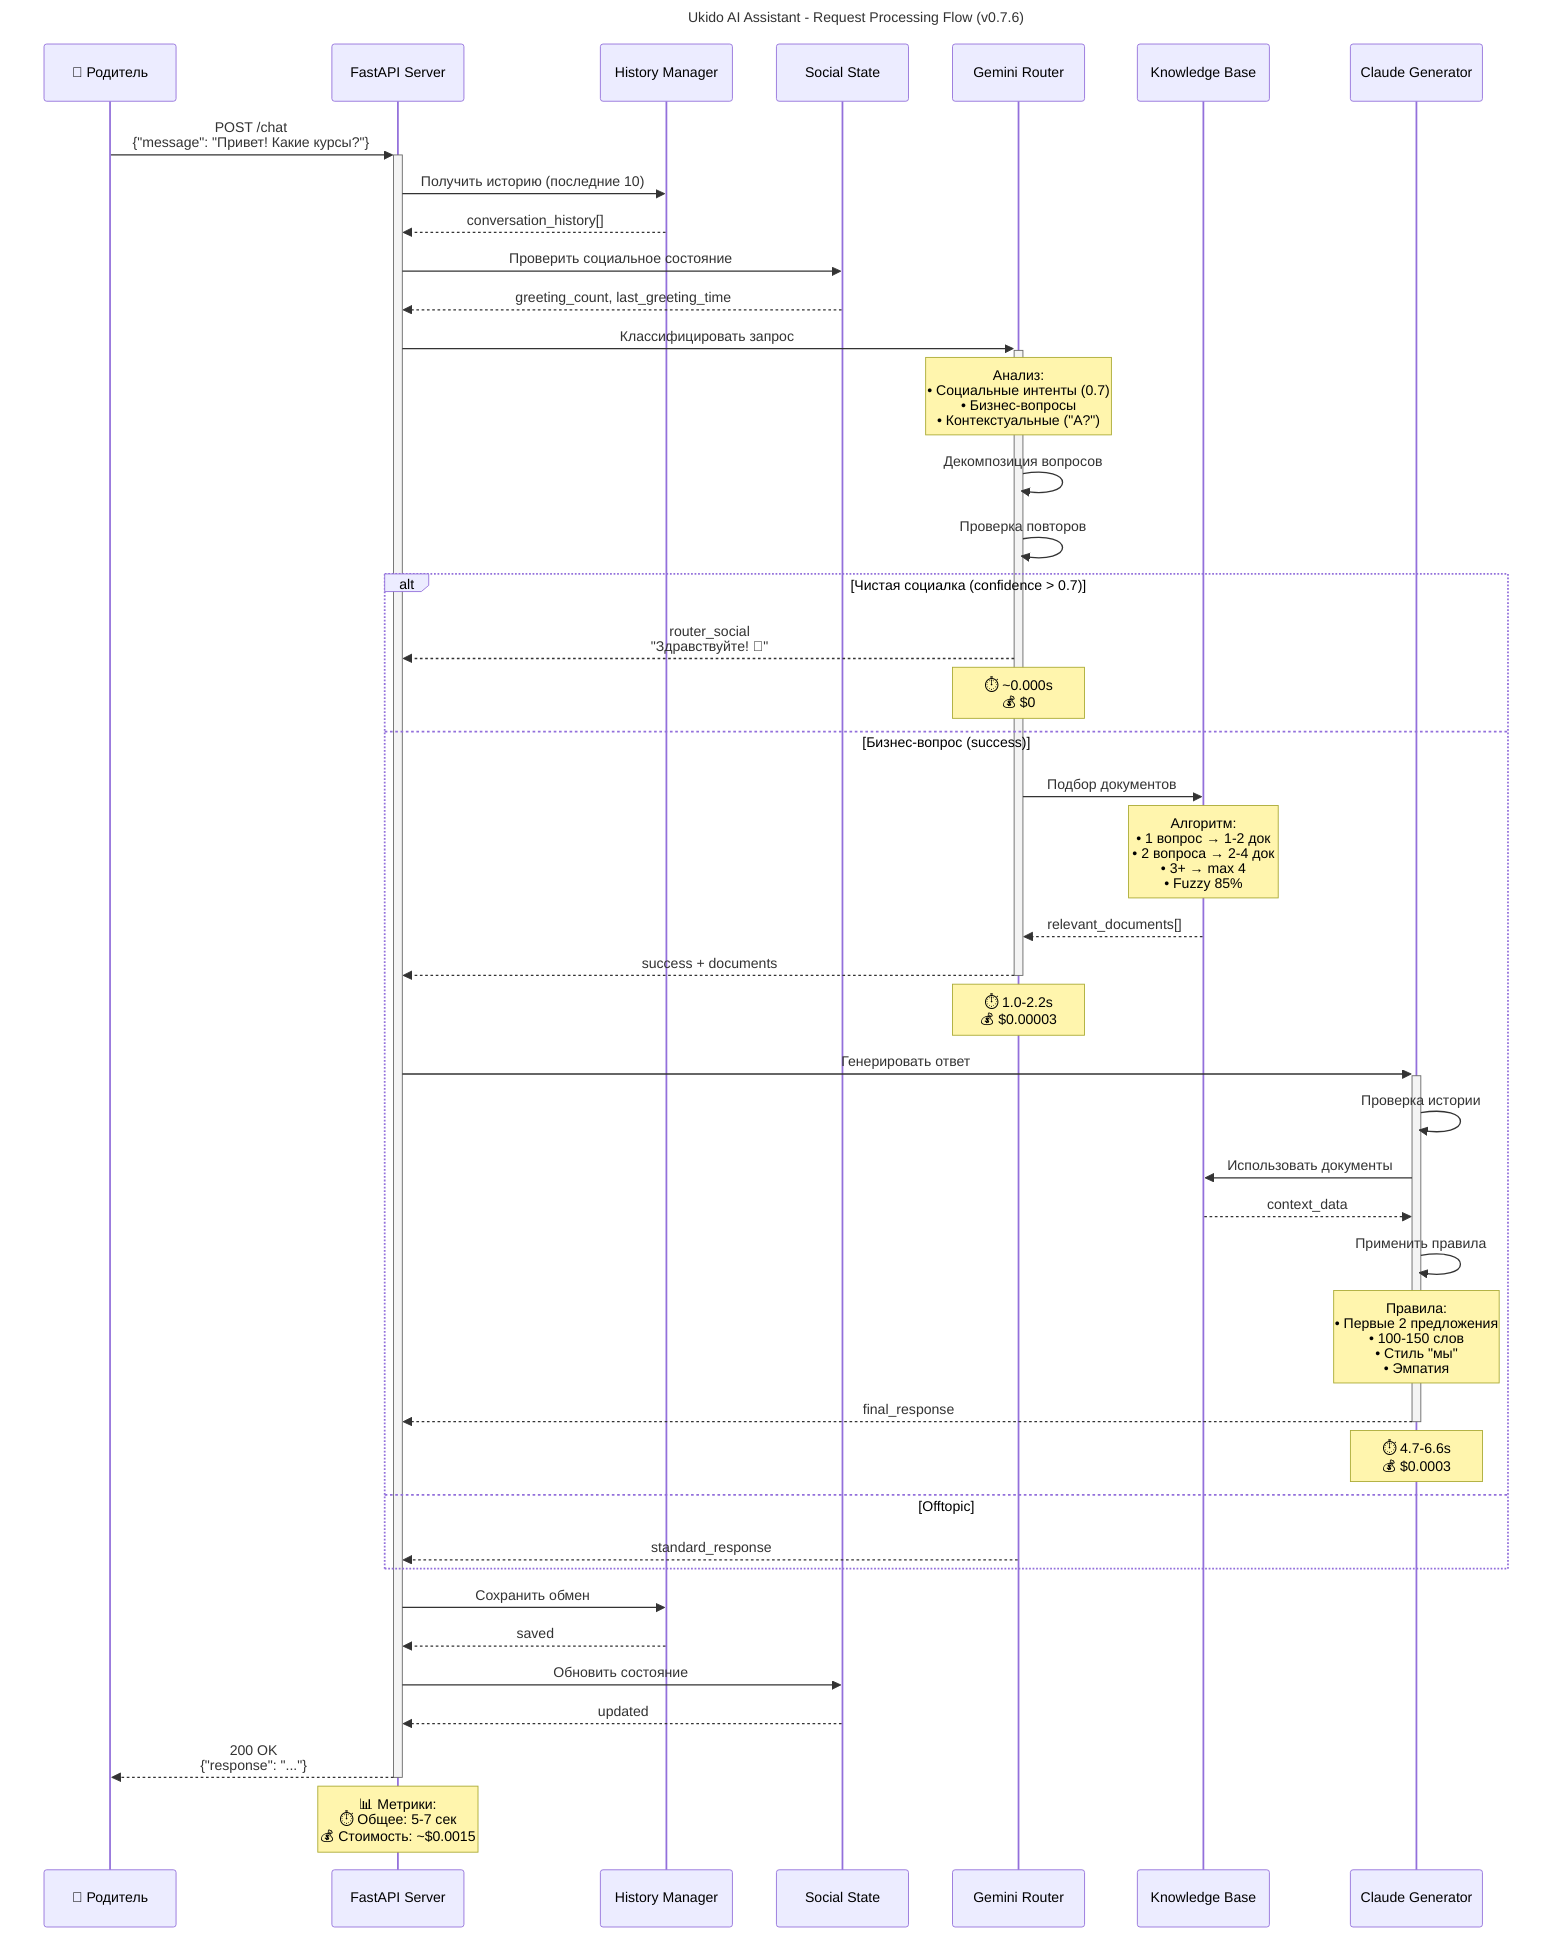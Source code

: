 sequenceDiagram
    title Ukido AI Assistant - Request Processing Flow (v0.7.6)
    
    participant U as 👤 Родитель
    participant API as FastAPI Server
    participant H as History Manager
    participant S as Social State
    participant R as Gemini Router
    participant KB as Knowledge Base
    participant G as Claude Generator
    
    %% Инициализация запроса
    U->>+API: POST /chat<br/>{"message": "Привет! Какие курсы?"}
    
    API->>H: Получить историю (последние 10)
    H-->>API: conversation_history[]
    
    API->>S: Проверить социальное состояние
    S-->>API: greeting_count, last_greeting_time
    
    %% Маршрутизация
    API->>+R: Классифицировать запрос
    Note over R: Анализ:<br/>• Социальные интенты (0.7)<br/>• Бизнес-вопросы<br/>• Контекстуальные ("А?")
    
    R->>R: Декомпозиция вопросов
    R->>R: Проверка повторов
    
    alt Чистая социалка (confidence > 0.7)
        R-->>API: router_social<br/>"Здравствуйте! 👋"
        Note over R: ⏱️ ~0.000s<br/>💰 $0
    else Бизнес-вопрос (success)
        R->>KB: Подбор документов
        Note over KB: Алгоритм:<br/>• 1 вопрос → 1-2 док<br/>• 2 вопроса → 2-4 док<br/>• 3+ → max 4<br/>• Fuzzy 85%
        KB-->>R: relevant_documents[]
        R-->>-API: success + documents
        Note over R: ⏱️ 1.0-2.2s<br/>💰 $0.00003
        
        %% Генерация ответа
        API->>+G: Генерировать ответ
        G->>G: Проверка истории
        G->>KB: Использовать документы
        KB-->>G: context_data
        G->>G: Применить правила
        Note over G: Правила:<br/>• Первые 2 предложения<br/>• 100-150 слов<br/>• Стиль "мы"<br/>• Эмпатия
        G-->>-API: final_response
        Note over G: ⏱️ 4.7-6.6s<br/>💰 $0.0003
    else Offtopic
        R-->>API: standard_response
    end
    
    %% Сохранение и ответ
    API->>H: Сохранить обмен
    H-->>API: saved
    
    API->>S: Обновить состояние
    S-->>API: updated
    
    API-->>-U: 200 OK<br/>{"response": "..."}
    Note over API: 📊 Метрики:<br/>⏱️ Общее: 5-7 сек<br/>💰 Стоимость: ~$0.0015
